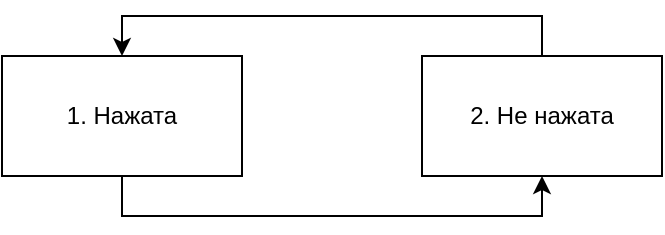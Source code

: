 <mxfile version="12.2.4" pages="1"><diagram id="qPotUe1SHo2xLDdBh-M2" name="Page-1"><mxGraphModel dx="806" dy="549" grid="1" gridSize="10" guides="1" tooltips="1" connect="1" arrows="1" fold="1" page="1" pageScale="1" pageWidth="827" pageHeight="1169" math="0" shadow="0"><root><mxCell id="0"/><mxCell id="1" parent="0"/><mxCell id="5" style="edgeStyle=orthogonalEdgeStyle;rounded=0;orthogonalLoop=1;jettySize=auto;html=1;entryX=0.5;entryY=1;entryDx=0;entryDy=0;" parent="1" source="2" target="3" edge="1"><mxGeometry relative="1" as="geometry"><Array as="points"><mxPoint x="210" y="270"/><mxPoint x="420" y="270"/></Array></mxGeometry></mxCell><mxCell id="2" value="1. Нажата" style="rounded=0;whiteSpace=wrap;html=1;" parent="1" vertex="1"><mxGeometry x="150" y="190" width="120" height="60" as="geometry"/></mxCell><mxCell id="4" style="edgeStyle=orthogonalEdgeStyle;rounded=0;orthogonalLoop=1;jettySize=auto;html=1;entryX=0.5;entryY=0;entryDx=0;entryDy=0;" parent="1" source="3" target="2" edge="1"><mxGeometry relative="1" as="geometry"><Array as="points"><mxPoint x="420" y="170"/><mxPoint x="210" y="170"/></Array></mxGeometry></mxCell><mxCell id="3" value="2. Не нажата" style="rounded=0;whiteSpace=wrap;html=1;" parent="1" vertex="1"><mxGeometry x="360" y="190" width="120" height="60" as="geometry"/></mxCell></root></mxGraphModel></diagram></mxfile>